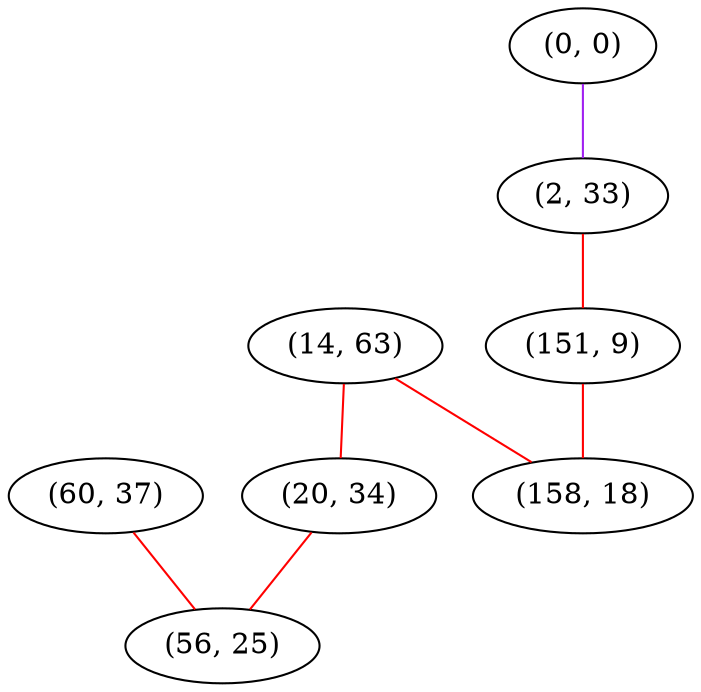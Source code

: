 graph "" {
"(60, 37)";
"(0, 0)";
"(14, 63)";
"(20, 34)";
"(2, 33)";
"(151, 9)";
"(56, 25)";
"(158, 18)";
"(60, 37)" -- "(56, 25)"  [color=red, key=0, weight=1];
"(0, 0)" -- "(2, 33)"  [color=purple, key=0, weight=4];
"(14, 63)" -- "(20, 34)"  [color=red, key=0, weight=1];
"(14, 63)" -- "(158, 18)"  [color=red, key=0, weight=1];
"(20, 34)" -- "(56, 25)"  [color=red, key=0, weight=1];
"(2, 33)" -- "(151, 9)"  [color=red, key=0, weight=1];
"(151, 9)" -- "(158, 18)"  [color=red, key=0, weight=1];
}
